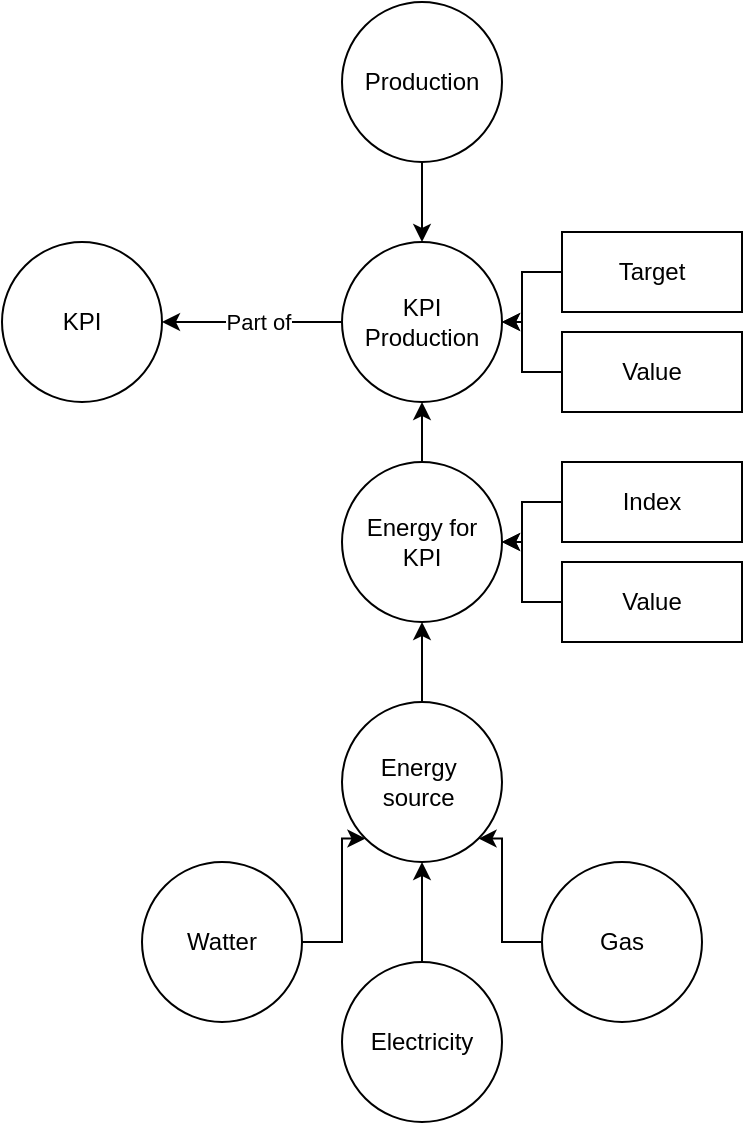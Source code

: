 <mxfile version="24.7.17">
  <diagram name="Page-1" id="3YTMlz5B7hTkmoOkH6Kz">
    <mxGraphModel dx="1554" dy="863" grid="1" gridSize="10" guides="1" tooltips="1" connect="1" arrows="1" fold="1" page="1" pageScale="1" pageWidth="850" pageHeight="1100" math="0" shadow="0">
      <root>
        <mxCell id="0" />
        <mxCell id="1" parent="0" />
        <mxCell id="6BV9BhUui9PtPSBcLwxw-22" style="edgeStyle=orthogonalEdgeStyle;rounded=0;orthogonalLoop=1;jettySize=auto;html=1;entryX=0.5;entryY=1;entryDx=0;entryDy=0;" edge="1" parent="1" source="6BV9BhUui9PtPSBcLwxw-1" target="6BV9BhUui9PtPSBcLwxw-21">
          <mxGeometry relative="1" as="geometry">
            <mxPoint x="400" y="540" as="targetPoint" />
          </mxGeometry>
        </mxCell>
        <mxCell id="6BV9BhUui9PtPSBcLwxw-1" value="Energy&amp;nbsp;&lt;div&gt;source&amp;nbsp;&lt;/div&gt;" style="ellipse;whiteSpace=wrap;html=1;aspect=fixed;" vertex="1" parent="1">
          <mxGeometry x="360" y="550" width="80" height="80" as="geometry" />
        </mxCell>
        <mxCell id="6BV9BhUui9PtPSBcLwxw-5" style="edgeStyle=orthogonalEdgeStyle;rounded=0;orthogonalLoop=1;jettySize=auto;html=1;entryX=0;entryY=1;entryDx=0;entryDy=0;" edge="1" parent="1" source="6BV9BhUui9PtPSBcLwxw-2" target="6BV9BhUui9PtPSBcLwxw-1">
          <mxGeometry relative="1" as="geometry" />
        </mxCell>
        <mxCell id="6BV9BhUui9PtPSBcLwxw-2" value="Watter" style="ellipse;whiteSpace=wrap;html=1;aspect=fixed;" vertex="1" parent="1">
          <mxGeometry x="260" y="630" width="80" height="80" as="geometry" />
        </mxCell>
        <mxCell id="6BV9BhUui9PtPSBcLwxw-7" style="edgeStyle=orthogonalEdgeStyle;rounded=0;orthogonalLoop=1;jettySize=auto;html=1;entryX=0.5;entryY=1;entryDx=0;entryDy=0;" edge="1" parent="1" source="6BV9BhUui9PtPSBcLwxw-3" target="6BV9BhUui9PtPSBcLwxw-1">
          <mxGeometry relative="1" as="geometry" />
        </mxCell>
        <mxCell id="6BV9BhUui9PtPSBcLwxw-3" value="Electricity" style="ellipse;whiteSpace=wrap;html=1;aspect=fixed;" vertex="1" parent="1">
          <mxGeometry x="360" y="680" width="80" height="80" as="geometry" />
        </mxCell>
        <mxCell id="6BV9BhUui9PtPSBcLwxw-6" style="edgeStyle=orthogonalEdgeStyle;rounded=0;orthogonalLoop=1;jettySize=auto;html=1;entryX=1;entryY=1;entryDx=0;entryDy=0;" edge="1" parent="1" source="6BV9BhUui9PtPSBcLwxw-4" target="6BV9BhUui9PtPSBcLwxw-1">
          <mxGeometry relative="1" as="geometry" />
        </mxCell>
        <mxCell id="6BV9BhUui9PtPSBcLwxw-4" value="Gas" style="ellipse;whiteSpace=wrap;html=1;aspect=fixed;" vertex="1" parent="1">
          <mxGeometry x="460" y="630" width="80" height="80" as="geometry" />
        </mxCell>
        <mxCell id="6BV9BhUui9PtPSBcLwxw-8" value="KPI" style="ellipse;whiteSpace=wrap;html=1;aspect=fixed;" vertex="1" parent="1">
          <mxGeometry x="190" y="320" width="80" height="80" as="geometry" />
        </mxCell>
        <mxCell id="6BV9BhUui9PtPSBcLwxw-11" style="edgeStyle=orthogonalEdgeStyle;rounded=0;orthogonalLoop=1;jettySize=auto;html=1;entryX=0.5;entryY=0;entryDx=0;entryDy=0;" edge="1" parent="1" source="6BV9BhUui9PtPSBcLwxw-9" target="6BV9BhUui9PtPSBcLwxw-10">
          <mxGeometry relative="1" as="geometry" />
        </mxCell>
        <mxCell id="6BV9BhUui9PtPSBcLwxw-9" value="Production" style="ellipse;whiteSpace=wrap;html=1;aspect=fixed;" vertex="1" parent="1">
          <mxGeometry x="360" y="200" width="80" height="80" as="geometry" />
        </mxCell>
        <mxCell id="6BV9BhUui9PtPSBcLwxw-13" style="edgeStyle=orthogonalEdgeStyle;rounded=0;orthogonalLoop=1;jettySize=auto;html=1;entryX=1;entryY=0.5;entryDx=0;entryDy=0;" edge="1" parent="1" source="6BV9BhUui9PtPSBcLwxw-10" target="6BV9BhUui9PtPSBcLwxw-8">
          <mxGeometry relative="1" as="geometry" />
        </mxCell>
        <mxCell id="6BV9BhUui9PtPSBcLwxw-15" value="Part of" style="edgeLabel;html=1;align=center;verticalAlign=middle;resizable=0;points=[];" vertex="1" connectable="0" parent="6BV9BhUui9PtPSBcLwxw-13">
          <mxGeometry x="-0.059" relative="1" as="geometry">
            <mxPoint as="offset" />
          </mxGeometry>
        </mxCell>
        <mxCell id="6BV9BhUui9PtPSBcLwxw-10" value="KPI&lt;div&gt;Production&lt;/div&gt;" style="ellipse;whiteSpace=wrap;html=1;aspect=fixed;" vertex="1" parent="1">
          <mxGeometry x="360" y="320" width="80" height="80" as="geometry" />
        </mxCell>
        <mxCell id="6BV9BhUui9PtPSBcLwxw-20" style="edgeStyle=orthogonalEdgeStyle;rounded=0;orthogonalLoop=1;jettySize=auto;html=1;entryX=1;entryY=0.5;entryDx=0;entryDy=0;" edge="1" parent="1" source="6BV9BhUui9PtPSBcLwxw-16" target="6BV9BhUui9PtPSBcLwxw-10">
          <mxGeometry relative="1" as="geometry" />
        </mxCell>
        <mxCell id="6BV9BhUui9PtPSBcLwxw-16" value="Target" style="rounded=0;whiteSpace=wrap;html=1;" vertex="1" parent="1">
          <mxGeometry x="470" y="315" width="90" height="40" as="geometry" />
        </mxCell>
        <mxCell id="6BV9BhUui9PtPSBcLwxw-19" style="edgeStyle=orthogonalEdgeStyle;rounded=0;orthogonalLoop=1;jettySize=auto;html=1;entryX=1;entryY=0.5;entryDx=0;entryDy=0;" edge="1" parent="1" source="6BV9BhUui9PtPSBcLwxw-17" target="6BV9BhUui9PtPSBcLwxw-10">
          <mxGeometry relative="1" as="geometry" />
        </mxCell>
        <mxCell id="6BV9BhUui9PtPSBcLwxw-17" value="Value" style="rounded=0;whiteSpace=wrap;html=1;" vertex="1" parent="1">
          <mxGeometry x="470" y="365" width="90" height="40" as="geometry" />
        </mxCell>
        <mxCell id="6BV9BhUui9PtPSBcLwxw-23" style="edgeStyle=orthogonalEdgeStyle;rounded=0;orthogonalLoop=1;jettySize=auto;html=1;entryX=0.5;entryY=1;entryDx=0;entryDy=0;" edge="1" parent="1" source="6BV9BhUui9PtPSBcLwxw-21" target="6BV9BhUui9PtPSBcLwxw-10">
          <mxGeometry relative="1" as="geometry" />
        </mxCell>
        <mxCell id="6BV9BhUui9PtPSBcLwxw-21" value="Energy for&lt;div&gt;KPI&lt;/div&gt;" style="ellipse;whiteSpace=wrap;html=1;aspect=fixed;" vertex="1" parent="1">
          <mxGeometry x="360" y="430" width="80" height="80" as="geometry" />
        </mxCell>
        <mxCell id="6BV9BhUui9PtPSBcLwxw-26" style="edgeStyle=orthogonalEdgeStyle;rounded=0;orthogonalLoop=1;jettySize=auto;html=1;entryX=1;entryY=0.5;entryDx=0;entryDy=0;" edge="1" parent="1" source="6BV9BhUui9PtPSBcLwxw-24" target="6BV9BhUui9PtPSBcLwxw-21">
          <mxGeometry relative="1" as="geometry" />
        </mxCell>
        <mxCell id="6BV9BhUui9PtPSBcLwxw-24" value="Index" style="rounded=0;whiteSpace=wrap;html=1;" vertex="1" parent="1">
          <mxGeometry x="470" y="430" width="90" height="40" as="geometry" />
        </mxCell>
        <mxCell id="6BV9BhUui9PtPSBcLwxw-27" style="edgeStyle=orthogonalEdgeStyle;rounded=0;orthogonalLoop=1;jettySize=auto;html=1;entryX=1;entryY=0.5;entryDx=0;entryDy=0;" edge="1" parent="1" source="6BV9BhUui9PtPSBcLwxw-25" target="6BV9BhUui9PtPSBcLwxw-21">
          <mxGeometry relative="1" as="geometry" />
        </mxCell>
        <mxCell id="6BV9BhUui9PtPSBcLwxw-25" value="Value" style="rounded=0;whiteSpace=wrap;html=1;" vertex="1" parent="1">
          <mxGeometry x="470" y="480" width="90" height="40" as="geometry" />
        </mxCell>
      </root>
    </mxGraphModel>
  </diagram>
</mxfile>
